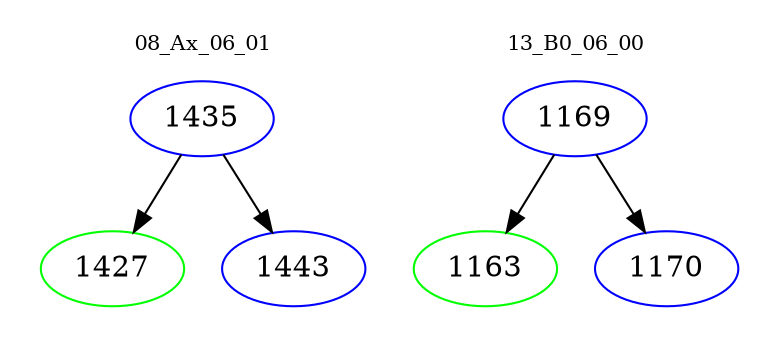 digraph{
subgraph cluster_0 {
color = white
label = "08_Ax_06_01";
fontsize=10;
T0_1435 [label="1435", color="blue"]
T0_1435 -> T0_1427 [color="black"]
T0_1427 [label="1427", color="green"]
T0_1435 -> T0_1443 [color="black"]
T0_1443 [label="1443", color="blue"]
}
subgraph cluster_1 {
color = white
label = "13_B0_06_00";
fontsize=10;
T1_1169 [label="1169", color="blue"]
T1_1169 -> T1_1163 [color="black"]
T1_1163 [label="1163", color="green"]
T1_1169 -> T1_1170 [color="black"]
T1_1170 [label="1170", color="blue"]
}
}
